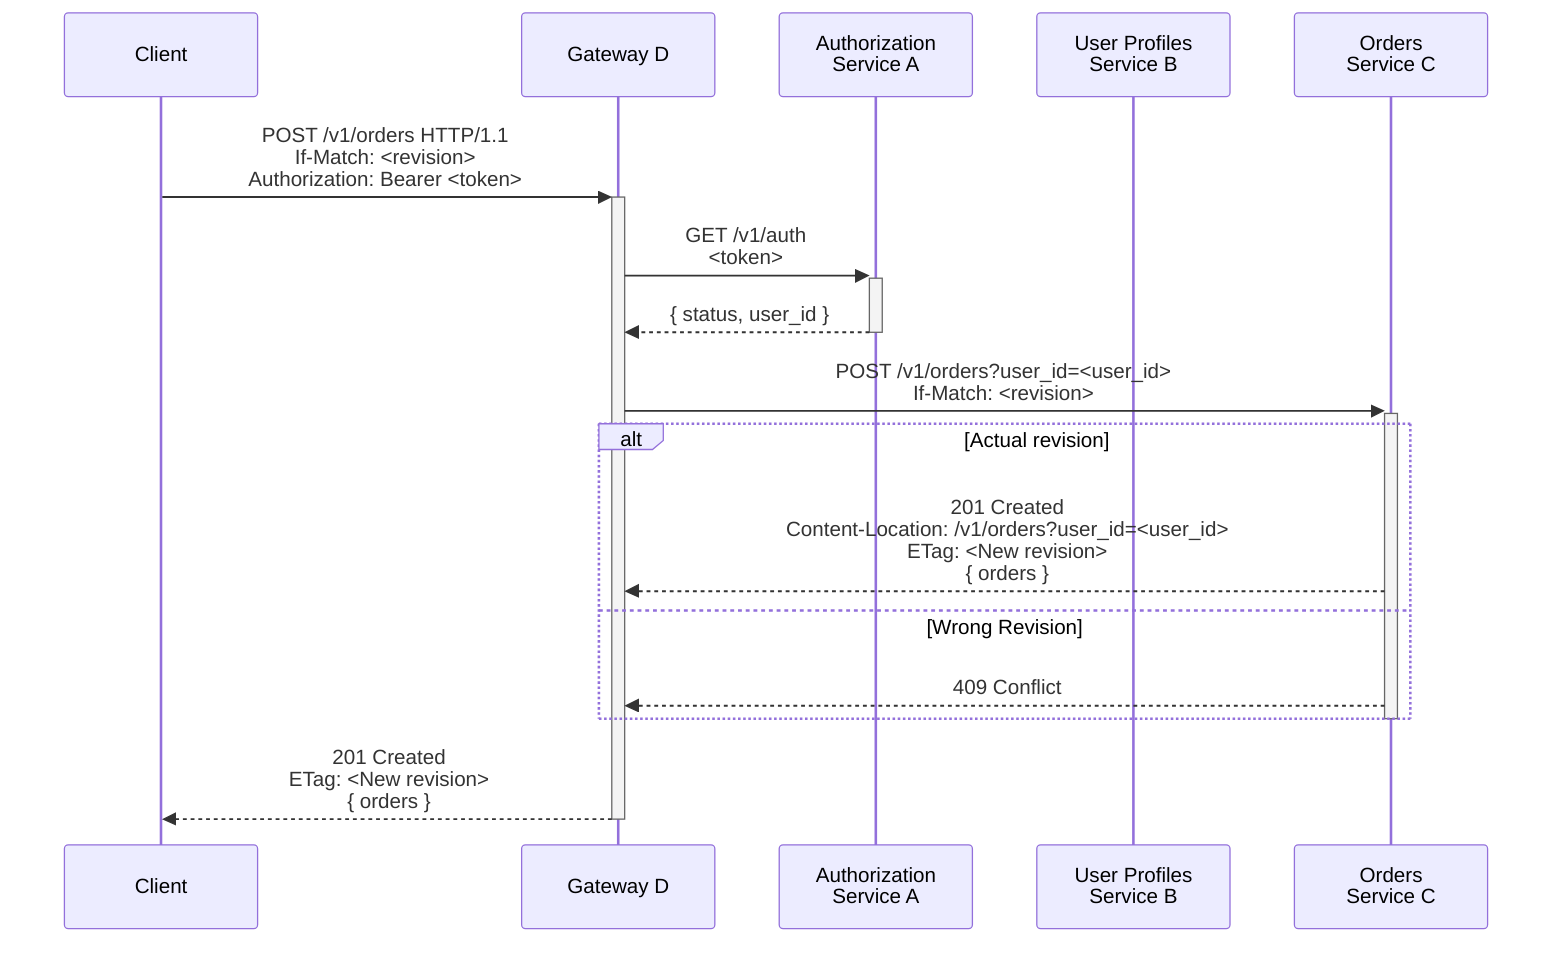 sequenceDiagram
    participant U as Client
    participant D as Gateway D
    participant A as Authorization<br/>Service A
    participant B as User Profiles<br/>Service B
    participant C as Orders<br/>Service C
    U->>+D: POST /v1/orders HTTP/1.1<br/>If-Match: #60;revision#62;<br/>Authorization: Bearer #60;token#62;
    D->>+A: GET /v1/auth<br/><token>
    A-->>-D: { status, user_id }
    D->>+C: POST /v1/orders?user_id=#60;user_id#62;<br/>If-Match: #60;revision#62;
    alt Actual revision
        C-->>D: 201 Created<br/>Content-Location: /v1/orders?user_id=<user_id><br/>ETag: #60;New revision#62;<br/>{ orders }
    else Wrong Revision
        C-->>D: 409 Conflict
    end
    deactivate C
    D-->>-U: 201 Created<br/>ETag: #60;New revision#62;<br/>{ orders }